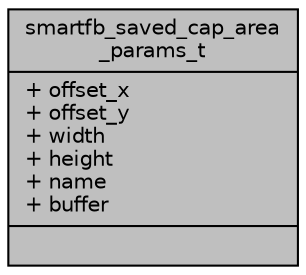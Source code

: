 digraph "smartfb_saved_cap_area_params_t"
{
 // INTERACTIVE_SVG=YES
 // LATEX_PDF_SIZE
  bgcolor="transparent";
  edge [fontname="Helvetica",fontsize="10",labelfontname="Helvetica",labelfontsize="10"];
  node [fontname="Helvetica",fontsize="10",shape=record];
  Node1 [label="{smartfb_saved_cap_area\l_params_t\n|+ offset_x\l+ offset_y\l+ width\l+ height\l+ name\l+ buffer\l|}",height=0.2,width=0.4,color="black", fillcolor="grey75", style="filled", fontcolor="black",tooltip=" "];
}
